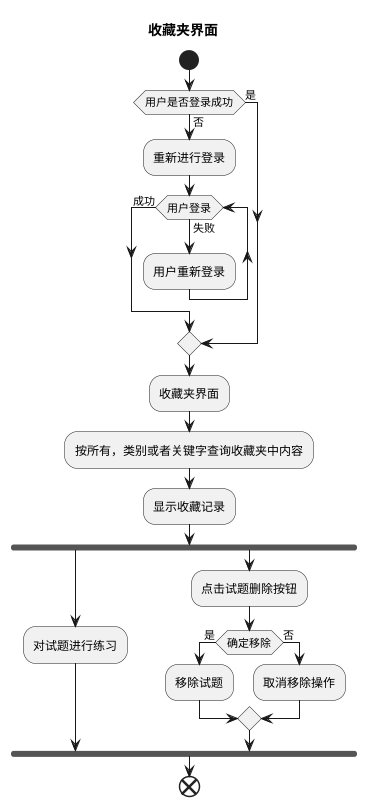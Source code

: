 @startuml
title:收藏夹界面
start
if(用户是否登录成功) then(是)
else(否)
:重新进行登录;
while(用户登录) is(失败)
:用户重新登录;
endwhile(成功)
endif
:收藏夹界面;
:按所有，类别或者关键字查询收藏夹中内容;
:显示收藏记录;
fork
:对试题进行练习;
fork again
:点击试题删除按钮;
if(确定移除)then(是)
:移除试题;
else(否)
:取消移除操作;
endif
end fork
end
@enduml